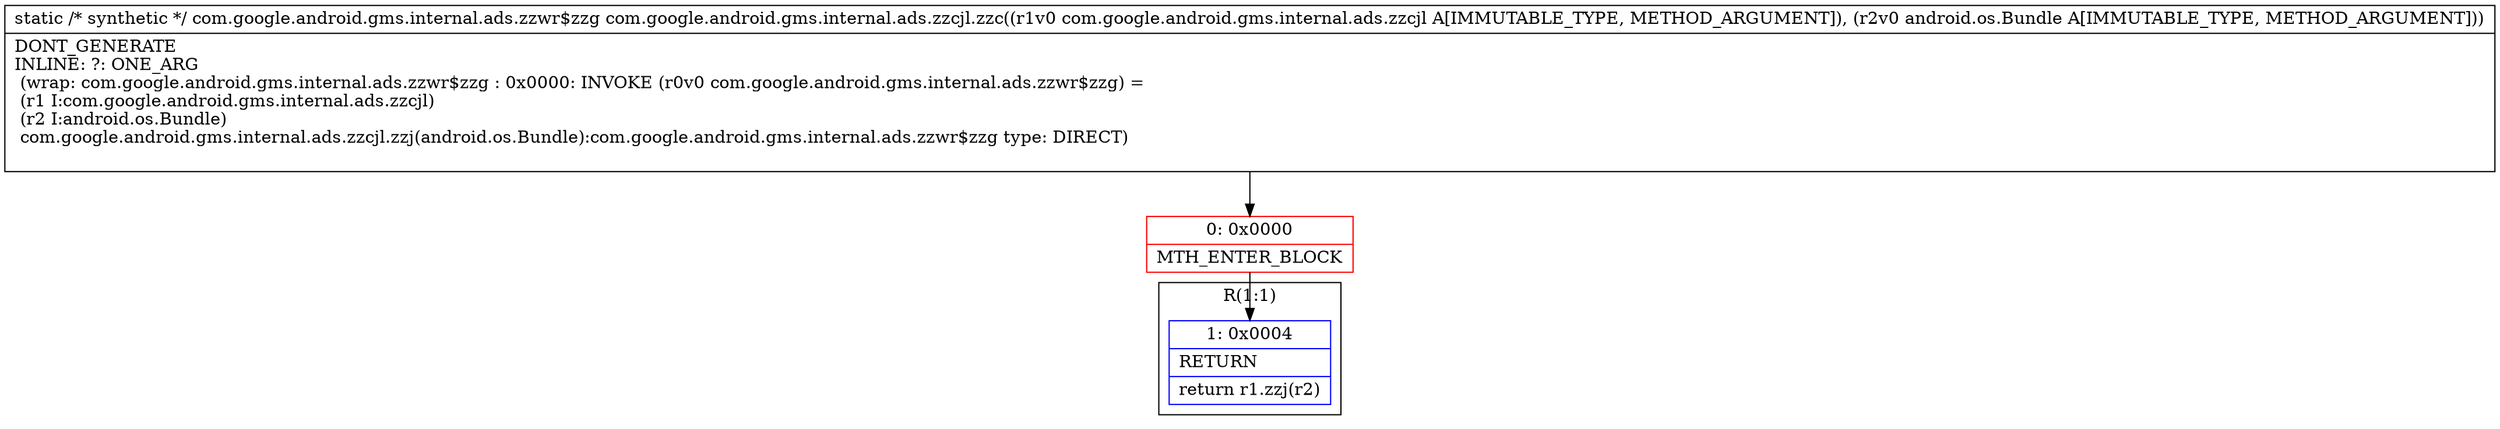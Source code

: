 digraph "CFG forcom.google.android.gms.internal.ads.zzcjl.zzc(Lcom\/google\/android\/gms\/internal\/ads\/zzcjl;Landroid\/os\/Bundle;)Lcom\/google\/android\/gms\/internal\/ads\/zzwr$zzg;" {
subgraph cluster_Region_257654834 {
label = "R(1:1)";
node [shape=record,color=blue];
Node_1 [shape=record,label="{1\:\ 0x0004|RETURN\l|return r1.zzj(r2)\l}"];
}
Node_0 [shape=record,color=red,label="{0\:\ 0x0000|MTH_ENTER_BLOCK\l}"];
MethodNode[shape=record,label="{static \/* synthetic *\/ com.google.android.gms.internal.ads.zzwr$zzg com.google.android.gms.internal.ads.zzcjl.zzc((r1v0 com.google.android.gms.internal.ads.zzcjl A[IMMUTABLE_TYPE, METHOD_ARGUMENT]), (r2v0 android.os.Bundle A[IMMUTABLE_TYPE, METHOD_ARGUMENT]))  | DONT_GENERATE\lINLINE: ?: ONE_ARG  \l  (wrap: com.google.android.gms.internal.ads.zzwr$zzg : 0x0000: INVOKE  (r0v0 com.google.android.gms.internal.ads.zzwr$zzg) = \l  (r1 I:com.google.android.gms.internal.ads.zzcjl)\l  (r2 I:android.os.Bundle)\l com.google.android.gms.internal.ads.zzcjl.zzj(android.os.Bundle):com.google.android.gms.internal.ads.zzwr$zzg type: DIRECT)\l\l}"];
MethodNode -> Node_0;
Node_0 -> Node_1;
}

